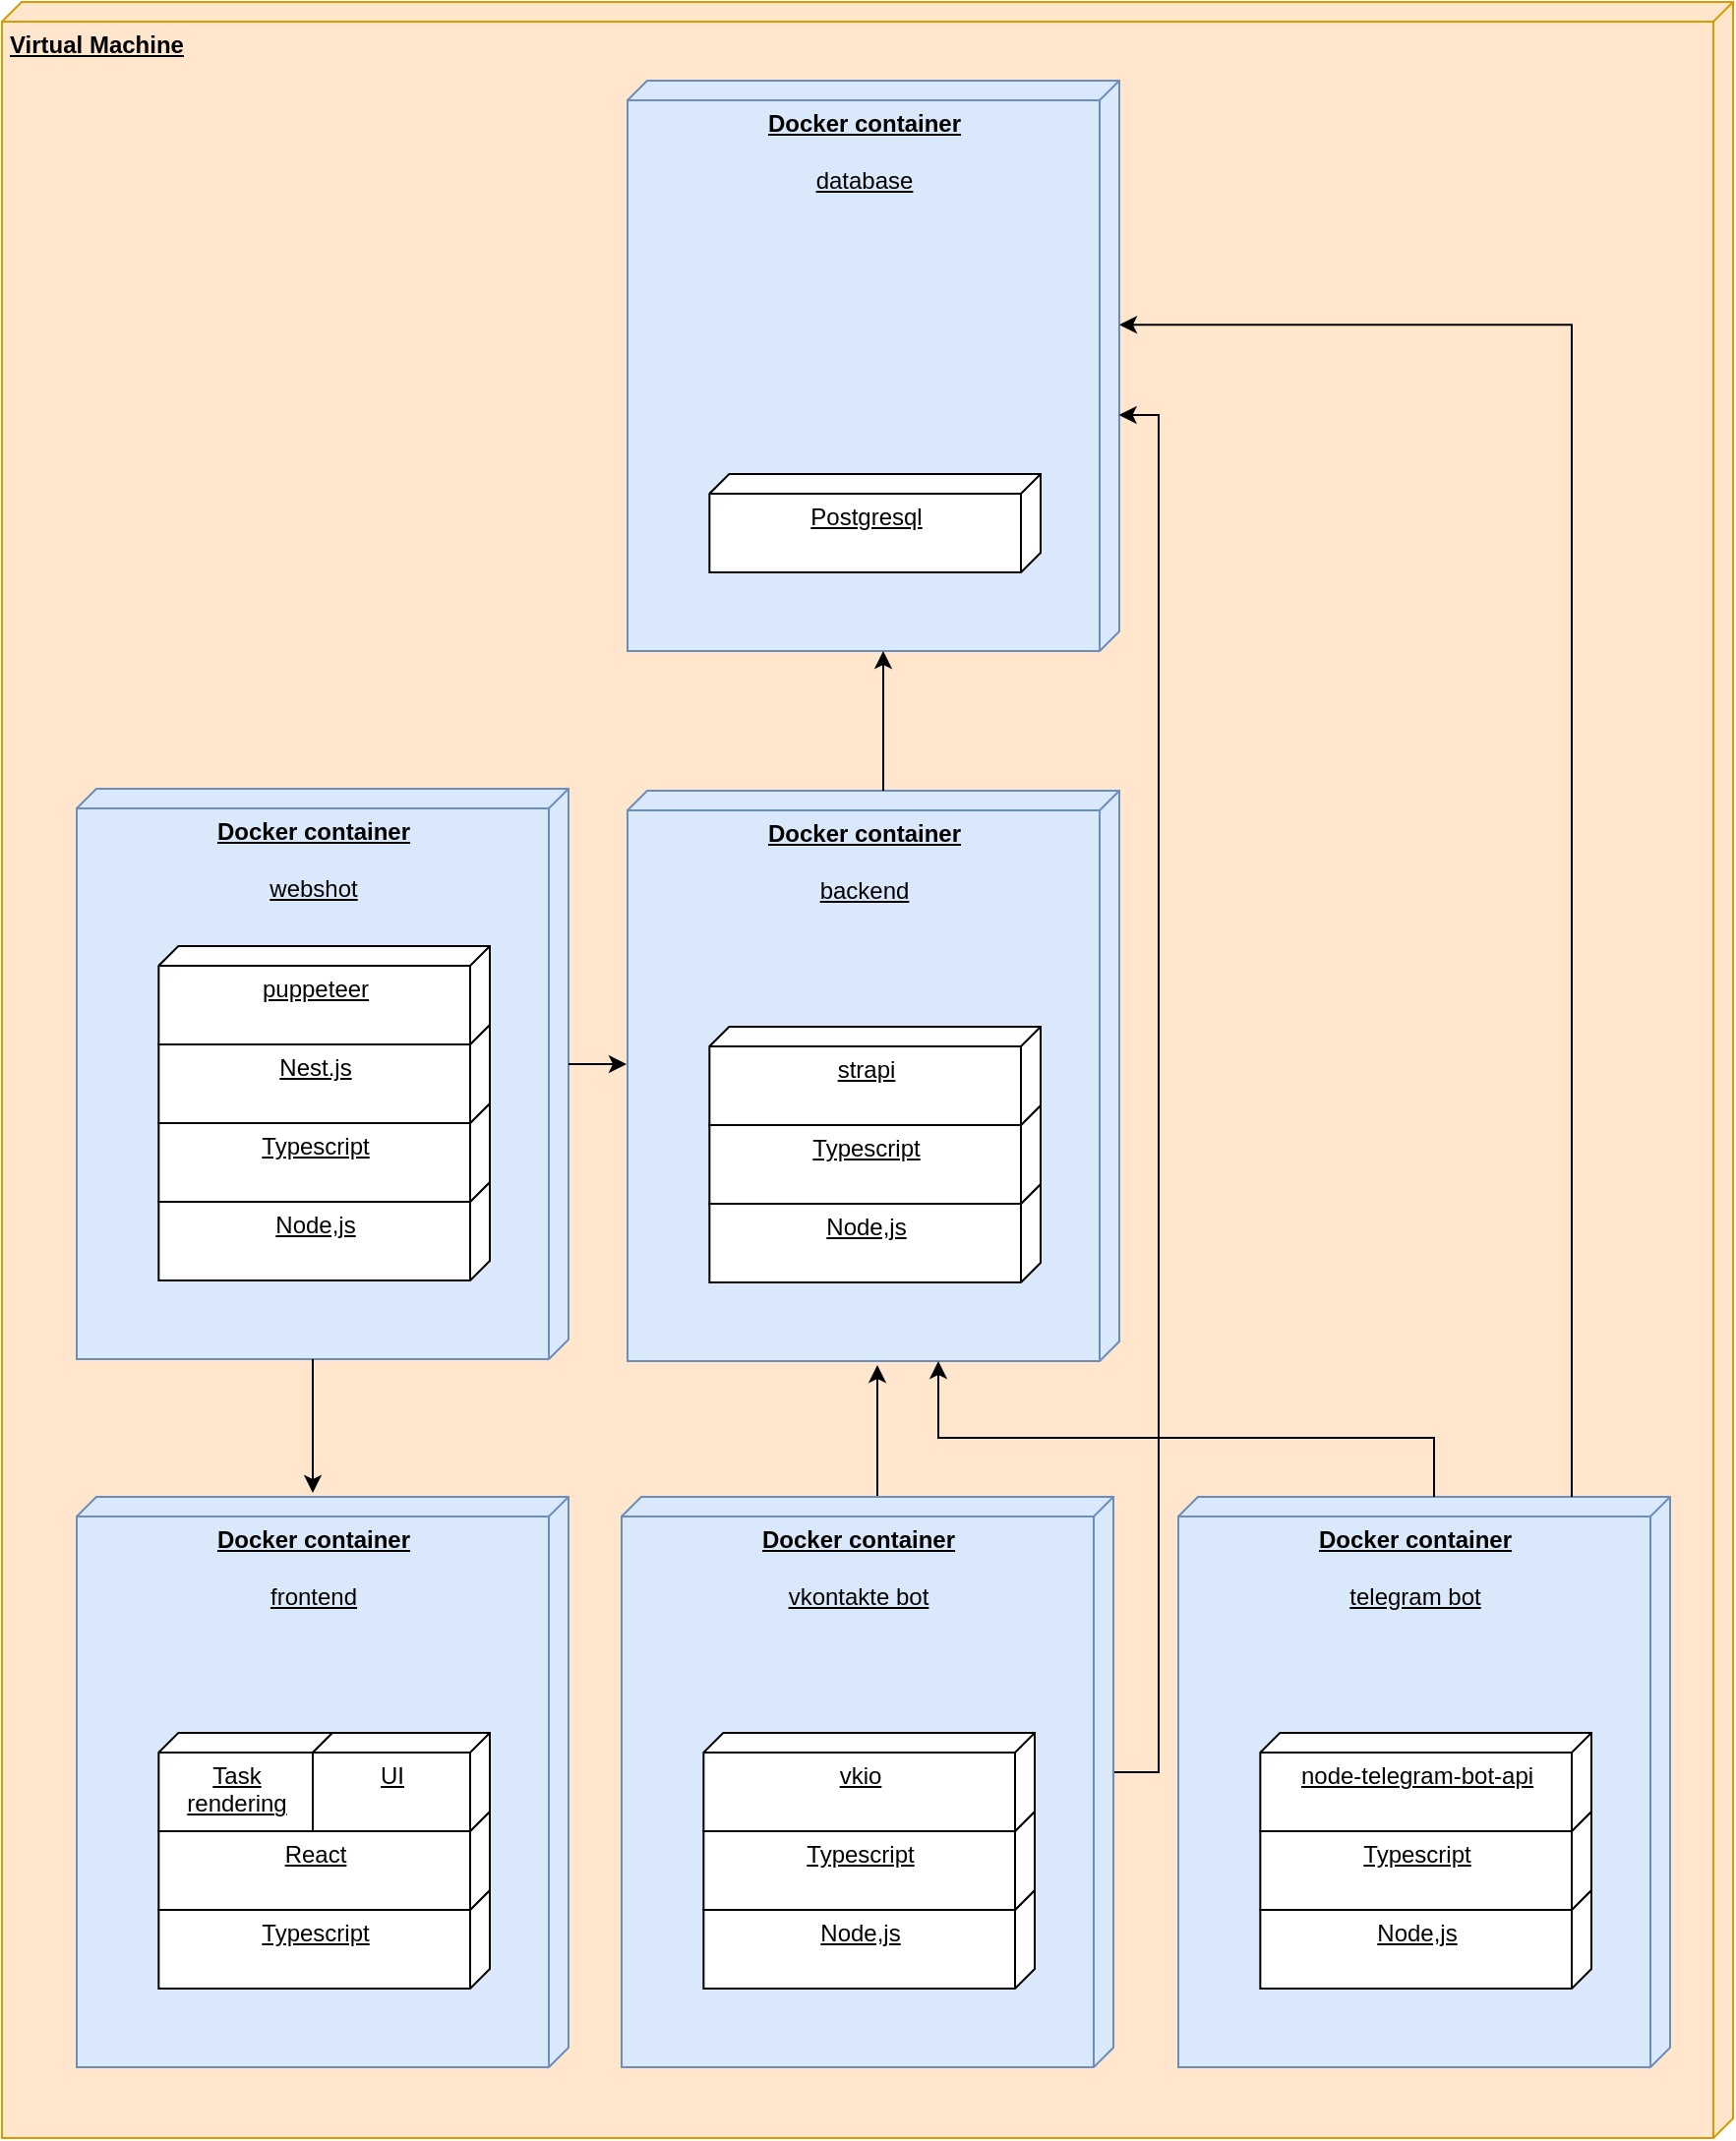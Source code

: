 <mxfile version="20.2.8" type="github">
  <diagram id="qdp0wClj4DK7X6VAinlJ" name="Page-1">
    <mxGraphModel dx="1694" dy="1129" grid="1" gridSize="10" guides="1" tooltips="1" connect="1" arrows="1" fold="1" page="1" pageScale="1" pageWidth="850" pageHeight="1100" math="0" shadow="0">
      <root>
        <mxCell id="0" />
        <mxCell id="1" parent="0" />
        <mxCell id="FvaH8JaBpIbHw_S8jCiK-91" value="&lt;b&gt;Virtual Machine&lt;/b&gt;" style="verticalAlign=top;align=left;spacingTop=8;spacingLeft=2;spacingRight=12;shape=cube;size=10;direction=south;fontStyle=4;html=1;fillColor=#ffe6cc;strokeColor=#d79b00;rounded=0;" parent="1" vertex="1">
          <mxGeometry x="442" y="150" width="880" height="1086" as="geometry" />
        </mxCell>
        <mxCell id="FvaH8JaBpIbHw_S8jCiK-52" value="" style="group;rounded=0;" parent="1" vertex="1" connectable="0">
          <mxGeometry x="480" y="550" width="490" height="310" as="geometry" />
        </mxCell>
        <mxCell id="FvaH8JaBpIbHw_S8jCiK-45" value="&lt;div align=&quot;center&quot;&gt;&lt;b&gt;Docker container&lt;/b&gt;&lt;/div&gt;&lt;div&gt;&lt;br&gt;&lt;/div&gt;&lt;div&gt;webshot&lt;br&gt;&lt;/div&gt;" style="verticalAlign=top;align=center;spacingTop=8;spacingLeft=2;spacingRight=12;shape=cube;size=10;direction=south;fontStyle=4;html=1;container=0;fillColor=#dae8fc;strokeColor=#6c8ebf;rounded=0;" parent="FvaH8JaBpIbHw_S8jCiK-52" vertex="1">
          <mxGeometry width="250" height="290" as="geometry" />
        </mxCell>
        <mxCell id="FvaH8JaBpIbHw_S8jCiK-46" value="&lt;div align=&quot;center&quot;&gt;Node,js&lt;/div&gt;" style="verticalAlign=top;align=center;spacingTop=8;spacingLeft=2;spacingRight=12;shape=cube;size=10;direction=south;fontStyle=4;html=1;container=0;rounded=0;" parent="FvaH8JaBpIbHw_S8jCiK-52" vertex="1">
          <mxGeometry x="41.67" y="200" width="168.33" height="50" as="geometry" />
        </mxCell>
        <mxCell id="FvaH8JaBpIbHw_S8jCiK-47" value="&lt;div align=&quot;center&quot;&gt;Typescript&lt;br&gt;&lt;/div&gt;" style="verticalAlign=top;align=center;spacingTop=8;spacingLeft=2;spacingRight=12;shape=cube;size=10;direction=south;fontStyle=4;html=1;container=0;rounded=0;" parent="FvaH8JaBpIbHw_S8jCiK-52" vertex="1">
          <mxGeometry x="41.67" y="160" width="168.33" height="50" as="geometry" />
        </mxCell>
        <mxCell id="FvaH8JaBpIbHw_S8jCiK-48" value="Nest.js" style="verticalAlign=top;align=center;spacingTop=8;spacingLeft=2;spacingRight=12;shape=cube;size=10;direction=south;fontStyle=4;html=1;container=0;rounded=0;" parent="FvaH8JaBpIbHw_S8jCiK-52" vertex="1">
          <mxGeometry x="41.67" y="120" width="168.33" height="50" as="geometry" />
        </mxCell>
        <mxCell id="FvaH8JaBpIbHw_S8jCiK-49" value="puppeteer" style="verticalAlign=top;align=center;spacingTop=8;spacingLeft=2;spacingRight=12;shape=cube;size=10;direction=south;fontStyle=4;html=1;container=0;rounded=0;" parent="FvaH8JaBpIbHw_S8jCiK-52" vertex="1">
          <mxGeometry x="41.67" y="80" width="168.33" height="50" as="geometry" />
        </mxCell>
        <mxCell id="FvaH8JaBpIbHw_S8jCiK-53" value="" style="group;rounded=0;" parent="1" vertex="1" connectable="0">
          <mxGeometry x="760" y="190" width="250" height="290" as="geometry" />
        </mxCell>
        <mxCell id="FvaH8JaBpIbHw_S8jCiK-54" value="&lt;div align=&quot;center&quot;&gt;&lt;b&gt;Docker container&lt;/b&gt;&lt;/div&gt;&lt;div&gt;&lt;br&gt;&lt;/div&gt;&lt;div&gt;database&lt;br&gt;&lt;/div&gt;" style="verticalAlign=top;align=center;spacingTop=8;spacingLeft=2;spacingRight=12;shape=cube;size=10;direction=south;fontStyle=4;html=1;container=0;fillColor=#dae8fc;strokeColor=#6c8ebf;rounded=0;" parent="FvaH8JaBpIbHw_S8jCiK-53" vertex="1">
          <mxGeometry width="250" height="290" as="geometry" />
        </mxCell>
        <mxCell id="FvaH8JaBpIbHw_S8jCiK-55" value="Postgresql" style="verticalAlign=top;align=center;spacingTop=8;spacingLeft=2;spacingRight=12;shape=cube;size=10;direction=south;fontStyle=4;html=1;container=0;rounded=0;" parent="FvaH8JaBpIbHw_S8jCiK-53" vertex="1">
          <mxGeometry x="41.67" y="200" width="168.33" height="50" as="geometry" />
        </mxCell>
        <mxCell id="FvaH8JaBpIbHw_S8jCiK-67" value="" style="group;rounded=0;" parent="1" vertex="1" connectable="0">
          <mxGeometry x="1040" y="910" width="250" height="290" as="geometry" />
        </mxCell>
        <mxCell id="FvaH8JaBpIbHw_S8jCiK-24" value="&lt;div align=&quot;center&quot;&gt;&lt;b&gt;Docker container&lt;/b&gt;&lt;/div&gt;&lt;div&gt;&lt;br&gt;&lt;/div&gt;&lt;div&gt;telegram bot&lt;br&gt;&lt;/div&gt;" style="verticalAlign=top;align=center;spacingTop=8;spacingLeft=2;spacingRight=12;shape=cube;size=10;direction=south;fontStyle=4;html=1;container=0;fillColor=#dae8fc;strokeColor=#6c8ebf;rounded=0;" parent="FvaH8JaBpIbHw_S8jCiK-67" vertex="1">
          <mxGeometry width="250" height="290" as="geometry" />
        </mxCell>
        <mxCell id="FvaH8JaBpIbHw_S8jCiK-25" value="&lt;div align=&quot;center&quot;&gt;Node,js&lt;/div&gt;" style="verticalAlign=top;align=center;spacingTop=8;spacingLeft=2;spacingRight=12;shape=cube;size=10;direction=south;fontStyle=4;html=1;container=0;rounded=0;" parent="FvaH8JaBpIbHw_S8jCiK-67" vertex="1">
          <mxGeometry x="41.67" y="200" width="168.33" height="50" as="geometry" />
        </mxCell>
        <mxCell id="FvaH8JaBpIbHw_S8jCiK-26" value="&lt;div align=&quot;center&quot;&gt;Typescript&lt;br&gt;&lt;/div&gt;" style="verticalAlign=top;align=center;spacingTop=8;spacingLeft=2;spacingRight=12;shape=cube;size=10;direction=south;fontStyle=4;html=1;container=0;rounded=0;" parent="FvaH8JaBpIbHw_S8jCiK-67" vertex="1">
          <mxGeometry x="41.67" y="160" width="168.33" height="50" as="geometry" />
        </mxCell>
        <mxCell id="FvaH8JaBpIbHw_S8jCiK-27" value="node-telegram-bot-api" style="verticalAlign=top;align=center;spacingTop=8;spacingLeft=2;spacingRight=12;shape=cube;size=10;direction=south;fontStyle=4;html=1;container=0;rounded=0;" parent="FvaH8JaBpIbHw_S8jCiK-67" vertex="1">
          <mxGeometry x="41.67" y="120" width="168.33" height="50" as="geometry" />
        </mxCell>
        <mxCell id="FvaH8JaBpIbHw_S8jCiK-73" value="" style="group;rounded=0;" parent="1" vertex="1" connectable="0">
          <mxGeometry x="480" y="910" width="250" height="290" as="geometry" />
        </mxCell>
        <mxCell id="FvaH8JaBpIbHw_S8jCiK-74" value="&lt;div align=&quot;center&quot;&gt;&lt;b&gt;Docker container&lt;/b&gt;&lt;/div&gt;&lt;div&gt;&lt;br&gt;&lt;/div&gt;&lt;div&gt;frontend&lt;br&gt;&lt;/div&gt;" style="verticalAlign=top;align=center;spacingTop=8;spacingLeft=2;spacingRight=12;shape=cube;size=10;direction=south;fontStyle=4;html=1;fillColor=#dae8fc;strokeColor=#6c8ebf;rounded=0;" parent="FvaH8JaBpIbHw_S8jCiK-73" vertex="1">
          <mxGeometry width="250" height="290" as="geometry" />
        </mxCell>
        <mxCell id="FvaH8JaBpIbHw_S8jCiK-75" value="Typescript" style="verticalAlign=top;align=center;spacingTop=8;spacingLeft=2;spacingRight=12;shape=cube;size=10;direction=south;fontStyle=4;html=1;rounded=0;" parent="FvaH8JaBpIbHw_S8jCiK-73" vertex="1">
          <mxGeometry x="41.67" y="200" width="168.33" height="50" as="geometry" />
        </mxCell>
        <mxCell id="FvaH8JaBpIbHw_S8jCiK-76" value="React" style="verticalAlign=top;align=center;spacingTop=8;spacingLeft=2;spacingRight=12;shape=cube;size=10;direction=south;fontStyle=4;html=1;rounded=0;" parent="FvaH8JaBpIbHw_S8jCiK-73" vertex="1">
          <mxGeometry x="41.67" y="160" width="168.33" height="50" as="geometry" />
        </mxCell>
        <mxCell id="FODAeYh0XmRj7aYC-evt-1" value="Task&lt;br&gt;rendering" style="verticalAlign=top;align=center;spacingTop=8;spacingLeft=2;spacingRight=12;shape=cube;size=10;direction=south;fontStyle=4;html=1;rounded=0;" vertex="1" parent="FvaH8JaBpIbHw_S8jCiK-73">
          <mxGeometry x="41.67" y="120" width="88.33" height="50" as="geometry" />
        </mxCell>
        <mxCell id="FODAeYh0XmRj7aYC-evt-2" value="UI" style="verticalAlign=top;align=center;spacingTop=8;spacingLeft=2;spacingRight=12;shape=cube;size=10;direction=south;fontStyle=4;html=1;rounded=0;" vertex="1" parent="FvaH8JaBpIbHw_S8jCiK-73">
          <mxGeometry x="120" y="120" width="90" height="50" as="geometry" />
        </mxCell>
        <mxCell id="FODAeYh0XmRj7aYC-evt-6" style="edgeStyle=orthogonalEdgeStyle;rounded=0;orthogonalLoop=1;jettySize=auto;html=1;exitX=0;exitY=0;exitDx=290;exitDy=130;exitPerimeter=0;entryX=-0.007;entryY=0.52;entryDx=0;entryDy=0;entryPerimeter=0;" edge="1" parent="1" source="FvaH8JaBpIbHw_S8jCiK-45" target="FvaH8JaBpIbHw_S8jCiK-74">
          <mxGeometry relative="1" as="geometry" />
        </mxCell>
        <mxCell id="FODAeYh0XmRj7aYC-evt-11" value="" style="group;rounded=0;" vertex="1" connectable="0" parent="1">
          <mxGeometry x="760" y="551" width="250" height="290" as="geometry" />
        </mxCell>
        <mxCell id="FvaH8JaBpIbHw_S8jCiK-60" value="&lt;div align=&quot;center&quot;&gt;&lt;b&gt;Docker container&lt;/b&gt;&lt;/div&gt;&lt;div&gt;&lt;br&gt;&lt;/div&gt;&lt;div&gt;backend&lt;br&gt;&lt;/div&gt;" style="verticalAlign=top;align=center;spacingTop=8;spacingLeft=2;spacingRight=12;shape=cube;size=10;direction=south;fontStyle=4;html=1;fillColor=#dae8fc;strokeColor=#6c8ebf;rounded=0;" parent="FODAeYh0XmRj7aYC-evt-11" vertex="1">
          <mxGeometry width="250" height="290" as="geometry" />
        </mxCell>
        <mxCell id="FvaH8JaBpIbHw_S8jCiK-61" value="&lt;div align=&quot;center&quot;&gt;Node,js&lt;/div&gt;" style="verticalAlign=top;align=center;spacingTop=8;spacingLeft=2;spacingRight=12;shape=cube;size=10;direction=south;fontStyle=4;html=1;rounded=0;" parent="FODAeYh0XmRj7aYC-evt-11" vertex="1">
          <mxGeometry x="41.67" y="200" width="168.33" height="50" as="geometry" />
        </mxCell>
        <mxCell id="FvaH8JaBpIbHw_S8jCiK-62" value="&lt;div align=&quot;center&quot;&gt;Typescript&lt;br&gt;&lt;/div&gt;" style="verticalAlign=top;align=center;spacingTop=8;spacingLeft=2;spacingRight=12;shape=cube;size=10;direction=south;fontStyle=4;html=1;rounded=0;" parent="FODAeYh0XmRj7aYC-evt-11" vertex="1">
          <mxGeometry x="41.67" y="160" width="168.33" height="50" as="geometry" />
        </mxCell>
        <mxCell id="FvaH8JaBpIbHw_S8jCiK-63" value="strapi" style="verticalAlign=top;align=center;spacingTop=8;spacingLeft=2;spacingRight=12;shape=cube;size=10;direction=south;fontStyle=4;html=1;rounded=0;" parent="FODAeYh0XmRj7aYC-evt-11" vertex="1">
          <mxGeometry x="41.67" y="120" width="168.33" height="50" as="geometry" />
        </mxCell>
        <mxCell id="FODAeYh0XmRj7aYC-evt-14" style="edgeStyle=orthogonalEdgeStyle;rounded=0;orthogonalLoop=1;jettySize=auto;html=1;exitX=0;exitY=0;exitDx=0;exitDy=120;exitPerimeter=0;entryX=1.007;entryY=0.492;entryDx=0;entryDy=0;entryPerimeter=0;" edge="1" parent="1" source="FvaH8JaBpIbHw_S8jCiK-40" target="FvaH8JaBpIbHw_S8jCiK-60">
          <mxGeometry relative="1" as="geometry" />
        </mxCell>
        <mxCell id="FODAeYh0XmRj7aYC-evt-16" style="edgeStyle=orthogonalEdgeStyle;rounded=0;orthogonalLoop=1;jettySize=auto;html=1;exitX=0;exitY=0;exitDx=0;exitDy=120;exitPerimeter=0;entryX=1;entryY=0.368;entryDx=0;entryDy=0;entryPerimeter=0;" edge="1" parent="1" source="FvaH8JaBpIbHw_S8jCiK-24" target="FvaH8JaBpIbHw_S8jCiK-60">
          <mxGeometry relative="1" as="geometry">
            <Array as="points">
              <mxPoint x="1170" y="880" />
              <mxPoint x="918" y="880" />
            </Array>
          </mxGeometry>
        </mxCell>
        <mxCell id="FODAeYh0XmRj7aYC-evt-21" style="edgeStyle=orthogonalEdgeStyle;rounded=0;orthogonalLoop=1;jettySize=auto;html=1;exitX=0;exitY=0;exitDx=140;exitDy=0;exitPerimeter=0;entryX=0.481;entryY=1.002;entryDx=0;entryDy=0;entryPerimeter=0;" edge="1" parent="1" source="FvaH8JaBpIbHw_S8jCiK-45" target="FvaH8JaBpIbHw_S8jCiK-60">
          <mxGeometry relative="1" as="geometry" />
        </mxCell>
        <mxCell id="FODAeYh0XmRj7aYC-evt-22" style="edgeStyle=orthogonalEdgeStyle;rounded=0;orthogonalLoop=1;jettySize=auto;html=1;exitX=0;exitY=0;exitDx=0;exitDy=120;exitPerimeter=0;entryX=1;entryY=0.48;entryDx=0;entryDy=0;entryPerimeter=0;" edge="1" parent="1" source="FvaH8JaBpIbHw_S8jCiK-60" target="FvaH8JaBpIbHw_S8jCiK-54">
          <mxGeometry relative="1" as="geometry" />
        </mxCell>
        <mxCell id="FODAeYh0XmRj7aYC-evt-23" style="edgeStyle=orthogonalEdgeStyle;rounded=0;orthogonalLoop=1;jettySize=auto;html=1;entryX=0.428;entryY=0;entryDx=0;entryDy=0;entryPerimeter=0;" edge="1" parent="1" target="FvaH8JaBpIbHw_S8jCiK-54">
          <mxGeometry relative="1" as="geometry">
            <mxPoint x="1240" y="910" as="sourcePoint" />
            <Array as="points">
              <mxPoint x="1240" y="910" />
              <mxPoint x="1240" y="314" />
            </Array>
          </mxGeometry>
        </mxCell>
        <mxCell id="FODAeYh0XmRj7aYC-evt-26" style="edgeStyle=orthogonalEdgeStyle;rounded=0;orthogonalLoop=1;jettySize=auto;html=1;exitX=0;exitY=0;exitDx=140;exitDy=0;exitPerimeter=0;entryX=0.584;entryY=0.001;entryDx=0;entryDy=0;entryPerimeter=0;" edge="1" parent="1" source="FvaH8JaBpIbHw_S8jCiK-40" target="FvaH8JaBpIbHw_S8jCiK-54">
          <mxGeometry relative="1" as="geometry">
            <Array as="points">
              <mxPoint x="1030" y="1050" />
              <mxPoint x="1030" y="360" />
              <mxPoint x="1010" y="360" />
            </Array>
          </mxGeometry>
        </mxCell>
        <mxCell id="FODAeYh0XmRj7aYC-evt-27" value="" style="group" vertex="1" connectable="0" parent="1">
          <mxGeometry x="757" y="910" width="250" height="290" as="geometry" />
        </mxCell>
        <mxCell id="FvaH8JaBpIbHw_S8jCiK-40" value="&lt;div align=&quot;center&quot;&gt;&lt;b&gt;Docker container&lt;/b&gt;&lt;/div&gt;&lt;div&gt;&lt;br&gt;&lt;/div&gt;&lt;div&gt;vkontakte bot&lt;br&gt;&lt;/div&gt;" style="verticalAlign=top;align=center;spacingTop=8;spacingLeft=2;spacingRight=12;shape=cube;size=10;direction=south;fontStyle=4;html=1;fillColor=#dae8fc;strokeColor=#6c8ebf;rounded=0;sketch=0;" parent="FODAeYh0XmRj7aYC-evt-27" vertex="1">
          <mxGeometry width="250" height="290" as="geometry" />
        </mxCell>
        <mxCell id="FvaH8JaBpIbHw_S8jCiK-41" value="&lt;div align=&quot;center&quot;&gt;Node,js&lt;/div&gt;" style="verticalAlign=top;align=center;spacingTop=8;spacingLeft=2;spacingRight=12;shape=cube;size=10;direction=south;fontStyle=4;html=1;rounded=0;" parent="FODAeYh0XmRj7aYC-evt-27" vertex="1">
          <mxGeometry x="41.67" y="200" width="168.33" height="50" as="geometry" />
        </mxCell>
        <mxCell id="FvaH8JaBpIbHw_S8jCiK-42" value="&lt;div align=&quot;center&quot;&gt;Typescript&lt;br&gt;&lt;/div&gt;" style="verticalAlign=top;align=center;spacingTop=8;spacingLeft=2;spacingRight=12;shape=cube;size=10;direction=south;fontStyle=4;html=1;rounded=0;" parent="FODAeYh0XmRj7aYC-evt-27" vertex="1">
          <mxGeometry x="41.67" y="160" width="168.33" height="50" as="geometry" />
        </mxCell>
        <mxCell id="FvaH8JaBpIbHw_S8jCiK-43" value="vkio" style="verticalAlign=top;align=center;spacingTop=8;spacingLeft=2;spacingRight=12;shape=cube;size=10;direction=south;fontStyle=4;html=1;rounded=0;" parent="FODAeYh0XmRj7aYC-evt-27" vertex="1">
          <mxGeometry x="41.67" y="120" width="168.33" height="50" as="geometry" />
        </mxCell>
      </root>
    </mxGraphModel>
  </diagram>
</mxfile>
